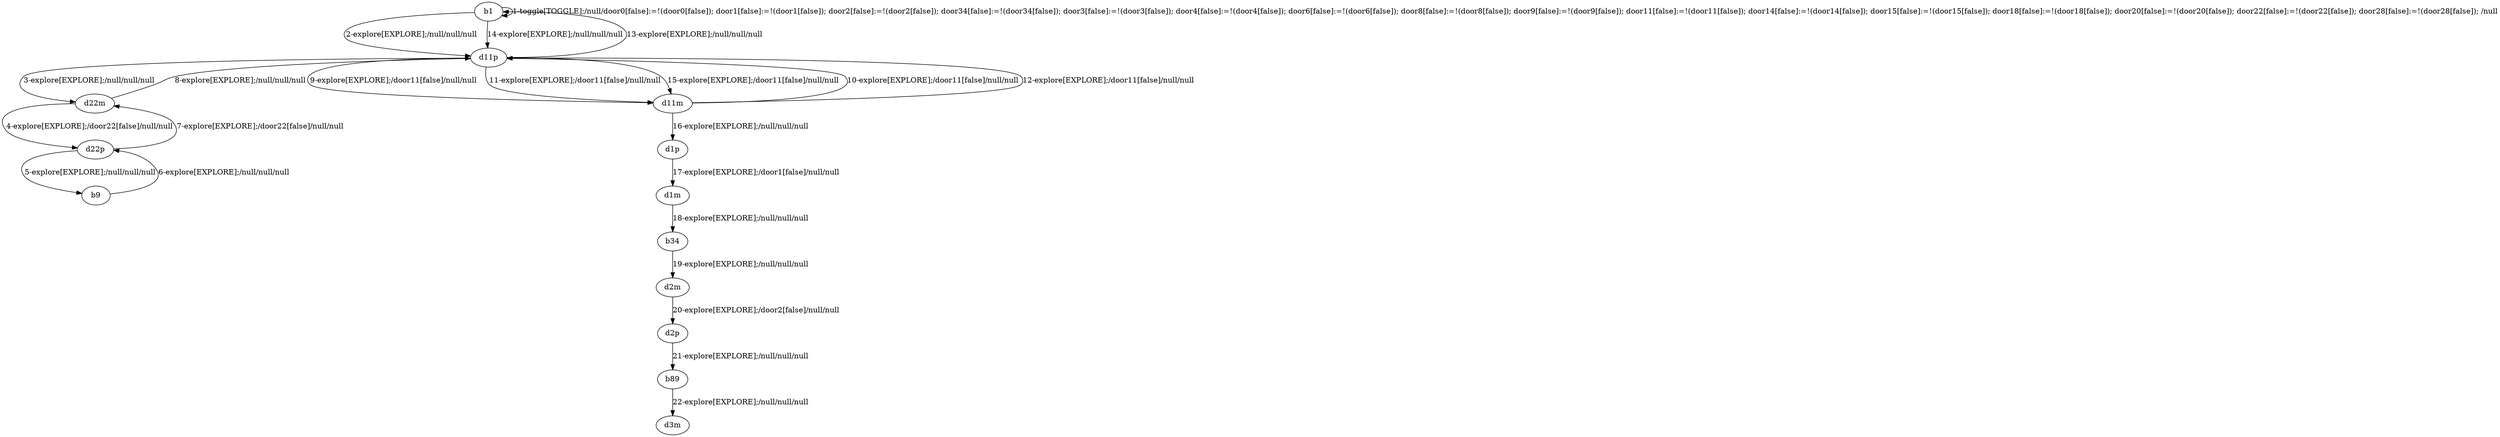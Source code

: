 # Total number of goals covered by this test: 1
# d2p --> b89

digraph g {
"b1" -> "b1" [label = "1-toggle[TOGGLE];/null/door0[false]:=!(door0[false]); door1[false]:=!(door1[false]); door2[false]:=!(door2[false]); door34[false]:=!(door34[false]); door3[false]:=!(door3[false]); door4[false]:=!(door4[false]); door6[false]:=!(door6[false]); door8[false]:=!(door8[false]); door9[false]:=!(door9[false]); door11[false]:=!(door11[false]); door14[false]:=!(door14[false]); door15[false]:=!(door15[false]); door18[false]:=!(door18[false]); door20[false]:=!(door20[false]); door22[false]:=!(door22[false]); door28[false]:=!(door28[false]); /null"];
"b1" -> "d11p" [label = "2-explore[EXPLORE];/null/null/null"];
"d11p" -> "d22m" [label = "3-explore[EXPLORE];/null/null/null"];
"d22m" -> "d22p" [label = "4-explore[EXPLORE];/door22[false]/null/null"];
"d22p" -> "b9" [label = "5-explore[EXPLORE];/null/null/null"];
"b9" -> "d22p" [label = "6-explore[EXPLORE];/null/null/null"];
"d22p" -> "d22m" [label = "7-explore[EXPLORE];/door22[false]/null/null"];
"d22m" -> "d11p" [label = "8-explore[EXPLORE];/null/null/null"];
"d11p" -> "d11m" [label = "9-explore[EXPLORE];/door11[false]/null/null"];
"d11m" -> "d11p" [label = "10-explore[EXPLORE];/door11[false]/null/null"];
"d11p" -> "d11m" [label = "11-explore[EXPLORE];/door11[false]/null/null"];
"d11m" -> "d11p" [label = "12-explore[EXPLORE];/door11[false]/null/null"];
"d11p" -> "b1" [label = "13-explore[EXPLORE];/null/null/null"];
"b1" -> "d11p" [label = "14-explore[EXPLORE];/null/null/null"];
"d11p" -> "d11m" [label = "15-explore[EXPLORE];/door11[false]/null/null"];
"d11m" -> "d1p" [label = "16-explore[EXPLORE];/null/null/null"];
"d1p" -> "d1m" [label = "17-explore[EXPLORE];/door1[false]/null/null"];
"d1m" -> "b34" [label = "18-explore[EXPLORE];/null/null/null"];
"b34" -> "d2m" [label = "19-explore[EXPLORE];/null/null/null"];
"d2m" -> "d2p" [label = "20-explore[EXPLORE];/door2[false]/null/null"];
"d2p" -> "b89" [label = "21-explore[EXPLORE];/null/null/null"];
"b89" -> "d3m" [label = "22-explore[EXPLORE];/null/null/null"];
}